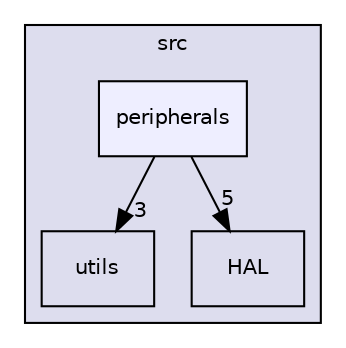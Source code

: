 digraph "C:/Users/Thomas/Documents/Arduino/libraries/uStepperSTM/src/peripherals" {
  compound=true
  node [ fontsize="10", fontname="Helvetica"];
  edge [ labelfontsize="10", labelfontname="Helvetica"];
  subgraph clusterdir_68267d1309a1af8e8297ef4c3efbcdba {
    graph [ bgcolor="#ddddee", pencolor="black", label="src" fontname="Helvetica", fontsize="10", URL="dir_68267d1309a1af8e8297ef4c3efbcdba.html"]
  dir_313caf1132e152dd9b58bea13a4052ca [shape=box label="utils" URL="dir_313caf1132e152dd9b58bea13a4052ca.html"];
  dir_7ebd55e50c14fd51de6fa090121df543 [shape=box label="HAL" URL="dir_7ebd55e50c14fd51de6fa090121df543.html"];
  dir_fbf0f2406da70b7242e9fe36900a795c [shape=box, label="peripherals", style="filled", fillcolor="#eeeeff", pencolor="black", URL="dir_fbf0f2406da70b7242e9fe36900a795c.html"];
  }
  dir_fbf0f2406da70b7242e9fe36900a795c->dir_313caf1132e152dd9b58bea13a4052ca [headlabel="3", labeldistance=1.5 headhref="dir_000003_000004.html"];
  dir_fbf0f2406da70b7242e9fe36900a795c->dir_7ebd55e50c14fd51de6fa090121df543 [headlabel="5", labeldistance=1.5 headhref="dir_000003_000002.html"];
}
